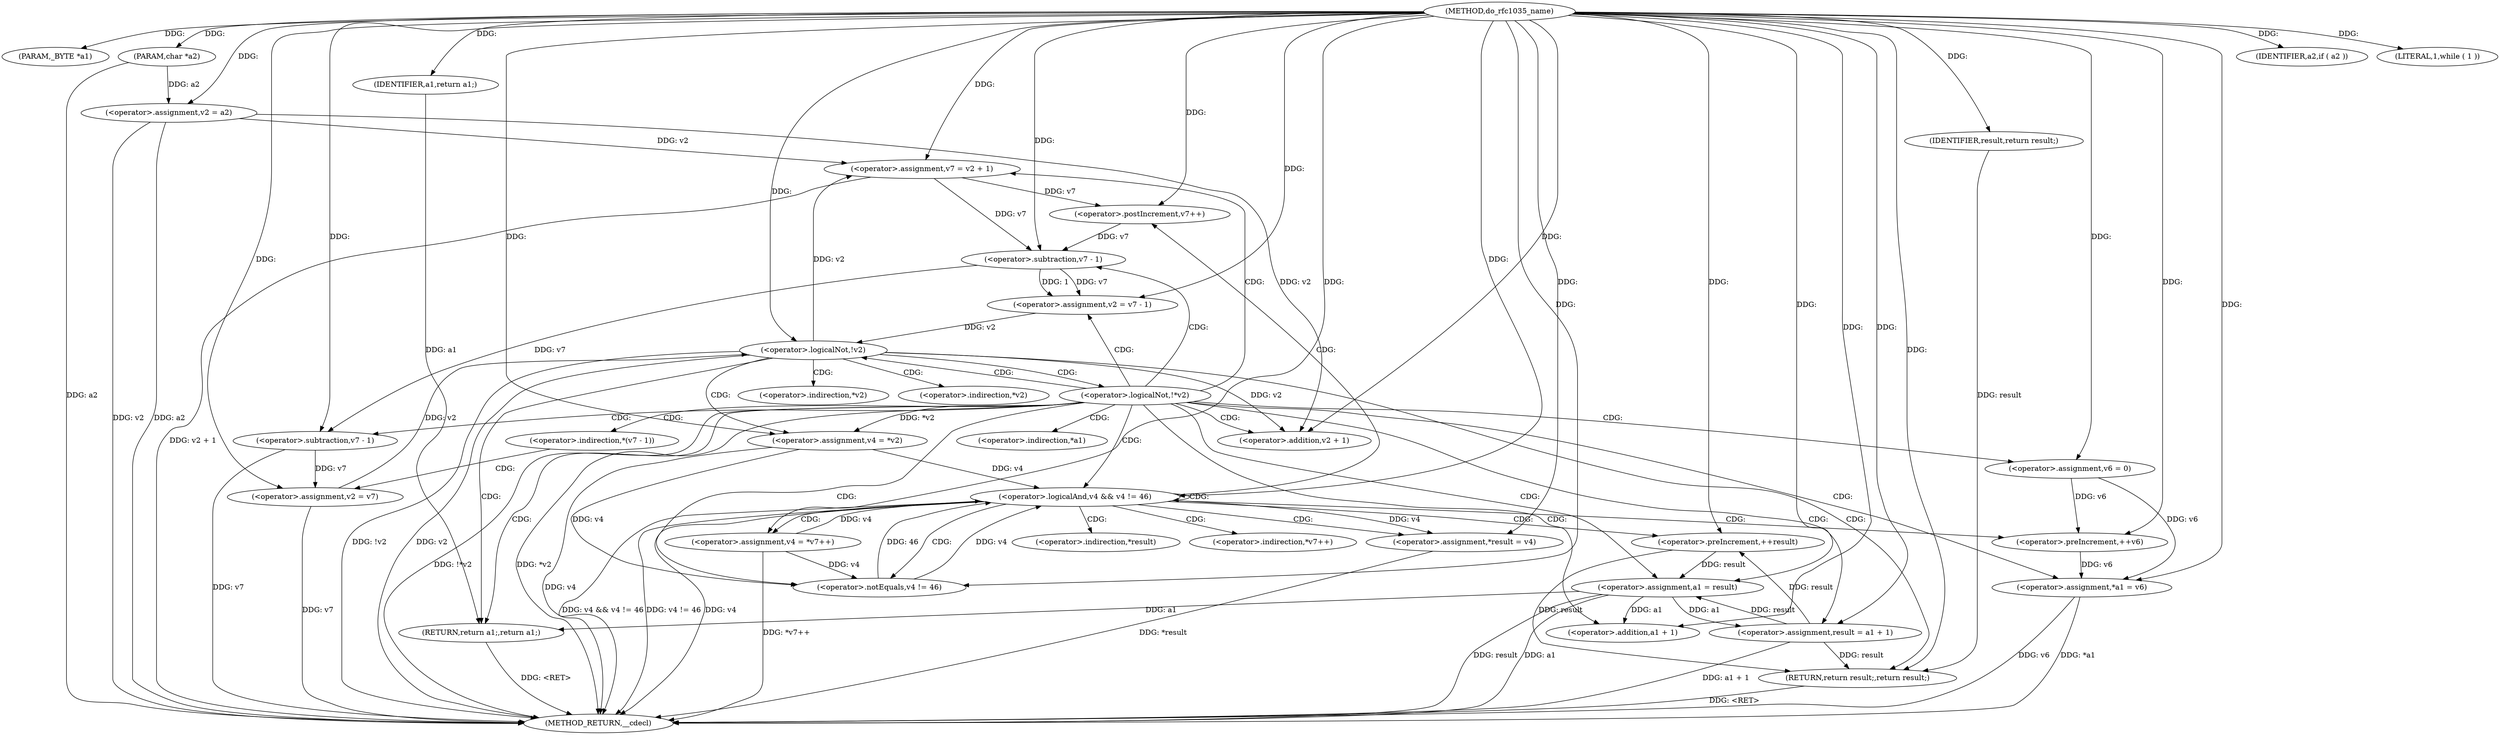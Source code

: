 digraph do_rfc1035_name {  
"1000106" [label = "(METHOD,do_rfc1035_name)" ]
"1000193" [label = "(METHOD_RETURN,__cdecl)" ]
"1000107" [label = "(PARAM,_BYTE *a1)" ]
"1000108" [label = "(PARAM,char *a2)" ]
"1000115" [label = "(<operator>.assignment,v2 = a2)" ]
"1000119" [label = "(IDENTIFIER,a2,if ( a2 ))" ]
"1000122" [label = "(LITERAL,1,while ( 1 ))" ]
"1000124" [label = "(<operator>.assignment,v4 = *v2)" ]
"1000129" [label = "(<operator>.logicalNot,!*v2)" ]
"1000133" [label = "(<operator>.assignment,result = a1 + 1)" ]
"1000135" [label = "(<operator>.addition,a1 + 1)" ]
"1000138" [label = "(<operator>.assignment,v6 = 0)" ]
"1000141" [label = "(<operator>.assignment,v7 = v2 + 1)" ]
"1000143" [label = "(<operator>.addition,v2 + 1)" ]
"1000147" [label = "(<operator>.logicalAnd,v4 && v4 != 46)" ]
"1000149" [label = "(<operator>.notEquals,v4 != 46)" ]
"1000153" [label = "(<operator>.assignment,*result = v4)" ]
"1000157" [label = "(<operator>.assignment,v4 = *v7++)" ]
"1000160" [label = "(<operator>.postIncrement,v7++)" ]
"1000162" [label = "(<operator>.preIncrement,++v6)" ]
"1000164" [label = "(<operator>.preIncrement,++result)" ]
"1000166" [label = "(<operator>.assignment,*a1 = v6)" ]
"1000170" [label = "(<operator>.assignment,v2 = v7 - 1)" ]
"1000172" [label = "(<operator>.subtraction,v7 - 1)" ]
"1000177" [label = "(<operator>.subtraction,v7 - 1)" ]
"1000180" [label = "(<operator>.assignment,v2 = v7)" ]
"1000183" [label = "(<operator>.assignment,a1 = result)" ]
"1000187" [label = "(<operator>.logicalNot,!v2)" ]
"1000189" [label = "(RETURN,return result;,return result;)" ]
"1000190" [label = "(IDENTIFIER,result,return result;)" ]
"1000191" [label = "(RETURN,return a1;,return a1;)" ]
"1000192" [label = "(IDENTIFIER,a1,return a1;)" ]
"1000126" [label = "(<operator>.indirection,*v2)" ]
"1000130" [label = "(<operator>.indirection,*v2)" ]
"1000154" [label = "(<operator>.indirection,*result)" ]
"1000159" [label = "(<operator>.indirection,*v7++)" ]
"1000167" [label = "(<operator>.indirection,*a1)" ]
"1000176" [label = "(<operator>.indirection,*(v7 - 1))" ]
  "1000191" -> "1000193"  [ label = "DDG: <RET>"] 
  "1000189" -> "1000193"  [ label = "DDG: <RET>"] 
  "1000141" -> "1000193"  [ label = "DDG: v2 + 1"] 
  "1000115" -> "1000193"  [ label = "DDG: a2"] 
  "1000183" -> "1000193"  [ label = "DDG: a1"] 
  "1000129" -> "1000193"  [ label = "DDG: *v2"] 
  "1000187" -> "1000193"  [ label = "DDG: v2"] 
  "1000187" -> "1000193"  [ label = "DDG: !v2"] 
  "1000129" -> "1000193"  [ label = "DDG: !*v2"] 
  "1000153" -> "1000193"  [ label = "DDG: *result"] 
  "1000166" -> "1000193"  [ label = "DDG: *a1"] 
  "1000177" -> "1000193"  [ label = "DDG: v7"] 
  "1000147" -> "1000193"  [ label = "DDG: v4 != 46"] 
  "1000180" -> "1000193"  [ label = "DDG: v7"] 
  "1000147" -> "1000193"  [ label = "DDG: v4 && v4 != 46"] 
  "1000147" -> "1000193"  [ label = "DDG: v4"] 
  "1000115" -> "1000193"  [ label = "DDG: v2"] 
  "1000157" -> "1000193"  [ label = "DDG: *v7++"] 
  "1000183" -> "1000193"  [ label = "DDG: result"] 
  "1000133" -> "1000193"  [ label = "DDG: a1 + 1"] 
  "1000124" -> "1000193"  [ label = "DDG: v4"] 
  "1000166" -> "1000193"  [ label = "DDG: v6"] 
  "1000108" -> "1000193"  [ label = "DDG: a2"] 
  "1000106" -> "1000107"  [ label = "DDG: "] 
  "1000106" -> "1000108"  [ label = "DDG: "] 
  "1000108" -> "1000115"  [ label = "DDG: a2"] 
  "1000106" -> "1000115"  [ label = "DDG: "] 
  "1000106" -> "1000119"  [ label = "DDG: "] 
  "1000106" -> "1000122"  [ label = "DDG: "] 
  "1000129" -> "1000124"  [ label = "DDG: *v2"] 
  "1000106" -> "1000124"  [ label = "DDG: "] 
  "1000183" -> "1000133"  [ label = "DDG: a1"] 
  "1000106" -> "1000133"  [ label = "DDG: "] 
  "1000183" -> "1000135"  [ label = "DDG: a1"] 
  "1000106" -> "1000135"  [ label = "DDG: "] 
  "1000106" -> "1000138"  [ label = "DDG: "] 
  "1000115" -> "1000141"  [ label = "DDG: v2"] 
  "1000187" -> "1000141"  [ label = "DDG: v2"] 
  "1000106" -> "1000141"  [ label = "DDG: "] 
  "1000115" -> "1000143"  [ label = "DDG: v2"] 
  "1000187" -> "1000143"  [ label = "DDG: v2"] 
  "1000106" -> "1000143"  [ label = "DDG: "] 
  "1000149" -> "1000147"  [ label = "DDG: v4"] 
  "1000157" -> "1000147"  [ label = "DDG: v4"] 
  "1000124" -> "1000147"  [ label = "DDG: v4"] 
  "1000106" -> "1000147"  [ label = "DDG: "] 
  "1000149" -> "1000147"  [ label = "DDG: 46"] 
  "1000157" -> "1000149"  [ label = "DDG: v4"] 
  "1000124" -> "1000149"  [ label = "DDG: v4"] 
  "1000106" -> "1000149"  [ label = "DDG: "] 
  "1000147" -> "1000153"  [ label = "DDG: v4"] 
  "1000106" -> "1000153"  [ label = "DDG: "] 
  "1000106" -> "1000157"  [ label = "DDG: "] 
  "1000141" -> "1000160"  [ label = "DDG: v7"] 
  "1000106" -> "1000160"  [ label = "DDG: "] 
  "1000138" -> "1000162"  [ label = "DDG: v6"] 
  "1000106" -> "1000162"  [ label = "DDG: "] 
  "1000133" -> "1000164"  [ label = "DDG: result"] 
  "1000106" -> "1000164"  [ label = "DDG: "] 
  "1000162" -> "1000166"  [ label = "DDG: v6"] 
  "1000138" -> "1000166"  [ label = "DDG: v6"] 
  "1000106" -> "1000166"  [ label = "DDG: "] 
  "1000172" -> "1000170"  [ label = "DDG: v7"] 
  "1000172" -> "1000170"  [ label = "DDG: 1"] 
  "1000106" -> "1000170"  [ label = "DDG: "] 
  "1000160" -> "1000172"  [ label = "DDG: v7"] 
  "1000141" -> "1000172"  [ label = "DDG: v7"] 
  "1000106" -> "1000172"  [ label = "DDG: "] 
  "1000172" -> "1000177"  [ label = "DDG: v7"] 
  "1000106" -> "1000177"  [ label = "DDG: "] 
  "1000177" -> "1000180"  [ label = "DDG: v7"] 
  "1000106" -> "1000180"  [ label = "DDG: "] 
  "1000133" -> "1000183"  [ label = "DDG: result"] 
  "1000164" -> "1000183"  [ label = "DDG: result"] 
  "1000106" -> "1000183"  [ label = "DDG: "] 
  "1000180" -> "1000187"  [ label = "DDG: v2"] 
  "1000170" -> "1000187"  [ label = "DDG: v2"] 
  "1000106" -> "1000187"  [ label = "DDG: "] 
  "1000190" -> "1000189"  [ label = "DDG: result"] 
  "1000133" -> "1000189"  [ label = "DDG: result"] 
  "1000164" -> "1000189"  [ label = "DDG: result"] 
  "1000106" -> "1000189"  [ label = "DDG: "] 
  "1000106" -> "1000190"  [ label = "DDG: "] 
  "1000192" -> "1000191"  [ label = "DDG: a1"] 
  "1000183" -> "1000191"  [ label = "DDG: a1"] 
  "1000106" -> "1000192"  [ label = "DDG: "] 
  "1000129" -> "1000176"  [ label = "CDG: "] 
  "1000129" -> "1000172"  [ label = "CDG: "] 
  "1000129" -> "1000170"  [ label = "CDG: "] 
  "1000129" -> "1000167"  [ label = "CDG: "] 
  "1000129" -> "1000166"  [ label = "CDG: "] 
  "1000129" -> "1000191"  [ label = "CDG: "] 
  "1000129" -> "1000187"  [ label = "CDG: "] 
  "1000129" -> "1000183"  [ label = "CDG: "] 
  "1000129" -> "1000177"  [ label = "CDG: "] 
  "1000129" -> "1000143"  [ label = "CDG: "] 
  "1000129" -> "1000141"  [ label = "CDG: "] 
  "1000129" -> "1000138"  [ label = "CDG: "] 
  "1000129" -> "1000135"  [ label = "CDG: "] 
  "1000129" -> "1000133"  [ label = "CDG: "] 
  "1000129" -> "1000147"  [ label = "CDG: "] 
  "1000129" -> "1000149"  [ label = "CDG: "] 
  "1000147" -> "1000164"  [ label = "CDG: "] 
  "1000147" -> "1000162"  [ label = "CDG: "] 
  "1000147" -> "1000160"  [ label = "CDG: "] 
  "1000147" -> "1000159"  [ label = "CDG: "] 
  "1000147" -> "1000157"  [ label = "CDG: "] 
  "1000147" -> "1000154"  [ label = "CDG: "] 
  "1000147" -> "1000153"  [ label = "CDG: "] 
  "1000147" -> "1000147"  [ label = "CDG: "] 
  "1000147" -> "1000149"  [ label = "CDG: "] 
  "1000176" -> "1000180"  [ label = "CDG: "] 
  "1000187" -> "1000189"  [ label = "CDG: "] 
  "1000187" -> "1000191"  [ label = "CDG: "] 
  "1000187" -> "1000126"  [ label = "CDG: "] 
  "1000187" -> "1000124"  [ label = "CDG: "] 
  "1000187" -> "1000130"  [ label = "CDG: "] 
  "1000187" -> "1000129"  [ label = "CDG: "] 
}
